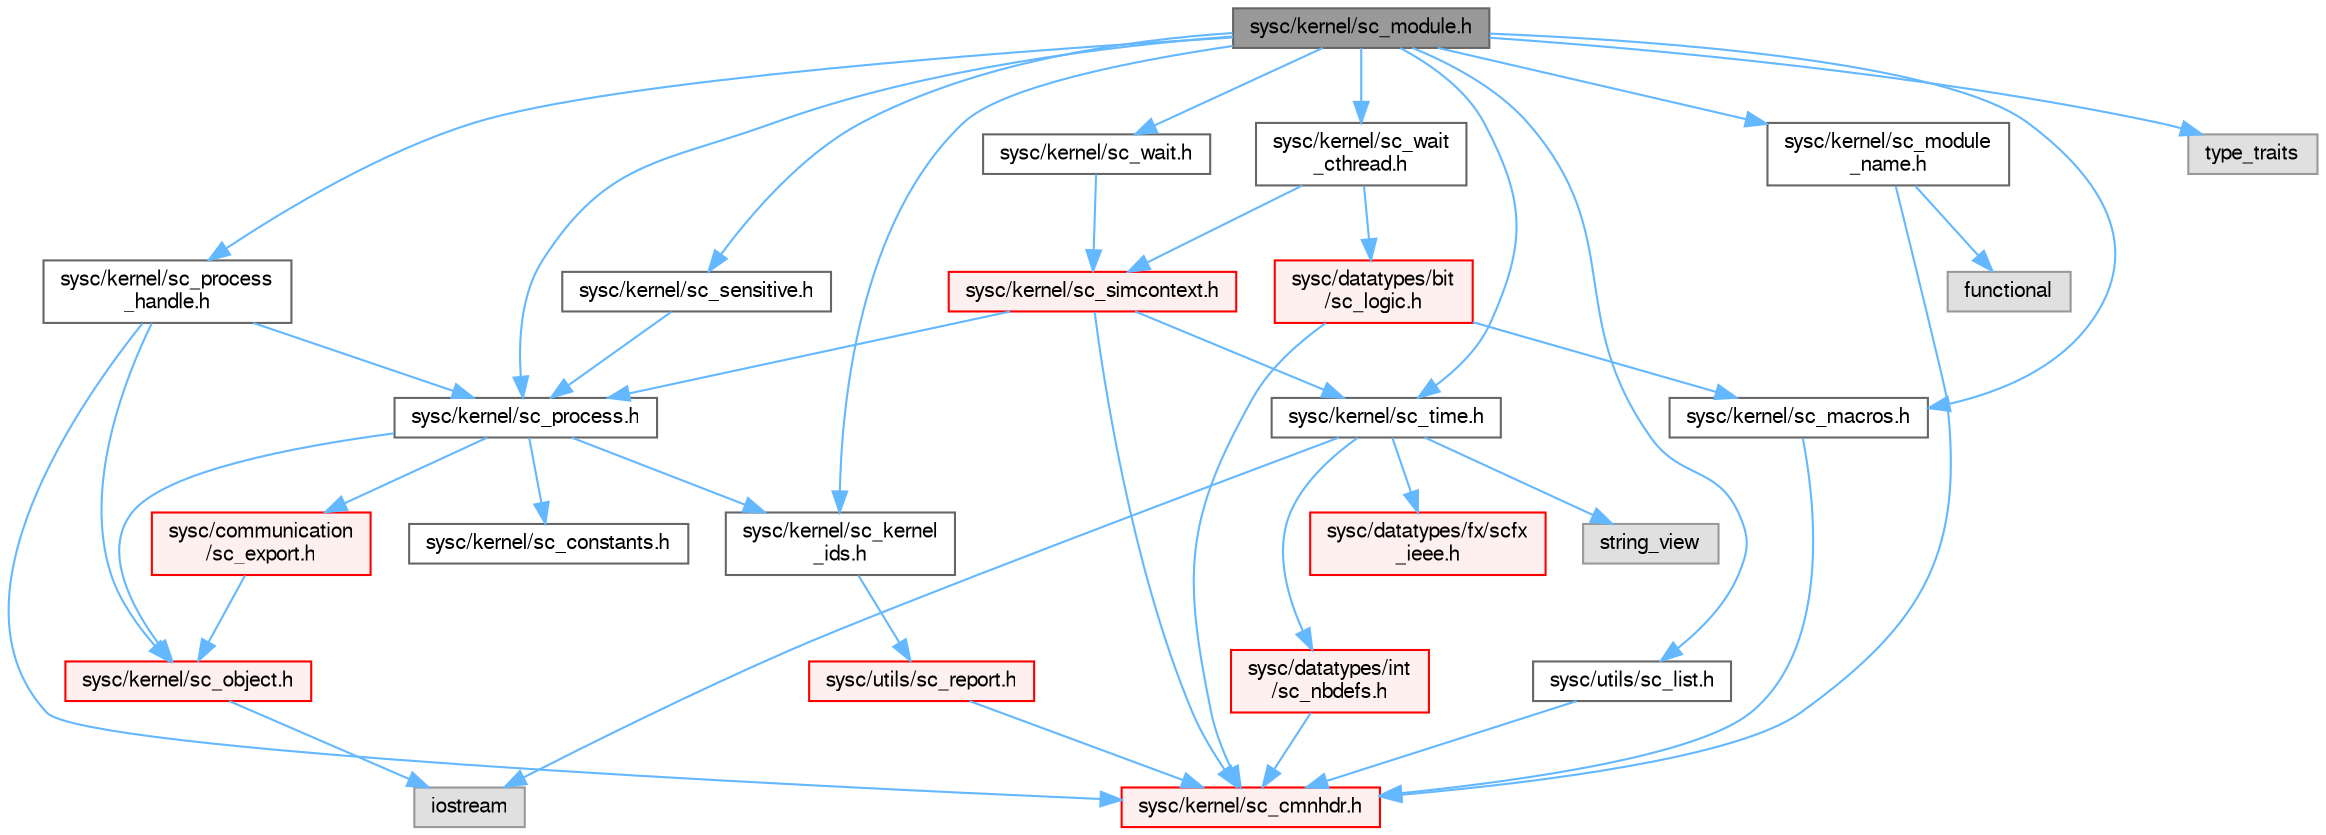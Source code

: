 digraph "sysc/kernel/sc_module.h"
{
 // LATEX_PDF_SIZE
  bgcolor="transparent";
  edge [fontname=FreeSans,fontsize=10,labelfontname=FreeSans,labelfontsize=10];
  node [fontname=FreeSans,fontsize=10,shape=box,height=0.2,width=0.4];
  Node1 [id="Node000001",label="sysc/kernel/sc_module.h",height=0.2,width=0.4,color="gray40", fillcolor="grey60", style="filled", fontcolor="black",tooltip=" "];
  Node1 -> Node2 [id="edge1_Node000001_Node000002",color="steelblue1",style="solid",tooltip=" "];
  Node2 [id="Node000002",label="sysc/kernel/sc_kernel\l_ids.h",height=0.2,width=0.4,color="grey40", fillcolor="white", style="filled",URL="$a00386.html",tooltip=" "];
  Node2 -> Node3 [id="edge2_Node000002_Node000003",color="steelblue1",style="solid",tooltip=" "];
  Node3 [id="Node000003",label="sysc/utils/sc_report.h",height=0.2,width=0.4,color="red", fillcolor="#FFF0F0", style="filled",URL="$a00212.html",tooltip=" "];
  Node3 -> Node6 [id="edge3_Node000003_Node000006",color="steelblue1",style="solid",tooltip=" "];
  Node6 [id="Node000006",label="sysc/kernel/sc_cmnhdr.h",height=0.2,width=0.4,color="red", fillcolor="#FFF0F0", style="filled",URL="$a00428.html",tooltip=" "];
  Node1 -> Node12 [id="edge4_Node000001_Node000012",color="steelblue1",style="solid",tooltip=" "];
  Node12 [id="Node000012",label="sysc/kernel/sc_macros.h",height=0.2,width=0.4,color="grey40", fillcolor="white", style="filled",URL="$a00374.html",tooltip=" "];
  Node12 -> Node6 [id="edge5_Node000012_Node000006",color="steelblue1",style="solid",tooltip=" "];
  Node1 -> Node13 [id="edge6_Node000001_Node000013",color="steelblue1",style="solid",tooltip=" "];
  Node13 [id="Node000013",label="sysc/kernel/sc_module\l_name.h",height=0.2,width=0.4,color="grey40", fillcolor="white", style="filled",URL="$a00371.html",tooltip=" "];
  Node13 -> Node6 [id="edge7_Node000013_Node000006",color="steelblue1",style="solid",tooltip=" "];
  Node13 -> Node14 [id="edge8_Node000013_Node000014",color="steelblue1",style="solid",tooltip=" "];
  Node14 [id="Node000014",label="functional",height=0.2,width=0.4,color="grey60", fillcolor="#E0E0E0", style="filled",tooltip=" "];
  Node1 -> Node15 [id="edge9_Node000001_Node000015",color="steelblue1",style="solid",tooltip=" "];
  Node15 [id="Node000015",label="sysc/kernel/sc_process.h",height=0.2,width=0.4,color="grey40", fillcolor="white", style="filled",URL="$a00437.html",tooltip=" "];
  Node15 -> Node16 [id="edge10_Node000015_Node000016",color="steelblue1",style="solid",tooltip=" "];
  Node16 [id="Node000016",label="sysc/kernel/sc_constants.h",height=0.2,width=0.4,color="grey40", fillcolor="white", style="filled",URL="$a00401.html",tooltip=" "];
  Node15 -> Node17 [id="edge11_Node000015_Node000017",color="steelblue1",style="solid",tooltip=" "];
  Node17 [id="Node000017",label="sysc/kernel/sc_object.h",height=0.2,width=0.4,color="red", fillcolor="#FFF0F0", style="filled",URL="$a00380.html",tooltip=" "];
  Node17 -> Node19 [id="edge12_Node000017_Node000019",color="steelblue1",style="solid",tooltip=" "];
  Node19 [id="Node000019",label="iostream",height=0.2,width=0.4,color="grey60", fillcolor="#E0E0E0", style="filled",tooltip=" "];
  Node15 -> Node2 [id="edge13_Node000015_Node000002",color="steelblue1",style="solid",tooltip=" "];
  Node15 -> Node20 [id="edge14_Node000015_Node000020",color="steelblue1",style="solid",tooltip=" "];
  Node20 [id="Node000020",label="sysc/communication\l/sc_export.h",height=0.2,width=0.4,color="red", fillcolor="#FFF0F0", style="filled",URL="$a00317.html",tooltip=" "];
  Node20 -> Node17 [id="edge15_Node000020_Node000017",color="steelblue1",style="solid",tooltip=" "];
  Node1 -> Node24 [id="edge16_Node000001_Node000024",color="steelblue1",style="solid",tooltip=" "];
  Node24 [id="Node000024",label="sysc/kernel/sc_process\l_handle.h",height=0.2,width=0.4,color="grey40", fillcolor="white", style="filled",URL="$a00329.html",tooltip=" "];
  Node24 -> Node6 [id="edge17_Node000024_Node000006",color="steelblue1",style="solid",tooltip=" "];
  Node24 -> Node17 [id="edge18_Node000024_Node000017",color="steelblue1",style="solid",tooltip=" "];
  Node24 -> Node15 [id="edge19_Node000024_Node000015",color="steelblue1",style="solid",tooltip=" "];
  Node1 -> Node25 [id="edge20_Node000001_Node000025",color="steelblue1",style="solid",tooltip=" "];
  Node25 [id="Node000025",label="sysc/kernel/sc_sensitive.h",height=0.2,width=0.4,color="grey40", fillcolor="white", style="filled",URL="$a00419.html",tooltip=" "];
  Node25 -> Node15 [id="edge21_Node000025_Node000015",color="steelblue1",style="solid",tooltip=" "];
  Node1 -> Node26 [id="edge22_Node000001_Node000026",color="steelblue1",style="solid",tooltip=" "];
  Node26 [id="Node000026",label="sysc/kernel/sc_time.h",height=0.2,width=0.4,color="grey40", fillcolor="white", style="filled",URL="$a00365.html",tooltip=" "];
  Node26 -> Node27 [id="edge23_Node000026_Node000027",color="steelblue1",style="solid",tooltip=" "];
  Node27 [id="Node000027",label="sysc/datatypes/int\l/sc_nbdefs.h",height=0.2,width=0.4,color="red", fillcolor="#FFF0F0", style="filled",URL="$a00140.html",tooltip=" "];
  Node27 -> Node6 [id="edge24_Node000027_Node000006",color="steelblue1",style="solid",tooltip=" "];
  Node26 -> Node36 [id="edge25_Node000026_Node000036",color="steelblue1",style="solid",tooltip=" "];
  Node36 [id="Node000036",label="sysc/datatypes/fx/scfx\l_ieee.h",height=0.2,width=0.4,color="red", fillcolor="#FFF0F0", style="filled",URL="$a00110.html",tooltip=" "];
  Node26 -> Node19 [id="edge26_Node000026_Node000019",color="steelblue1",style="solid",tooltip=" "];
  Node26 -> Node45 [id="edge27_Node000026_Node000045",color="steelblue1",style="solid",tooltip=" "];
  Node45 [id="Node000045",label="string_view",height=0.2,width=0.4,color="grey60", fillcolor="#E0E0E0", style="filled",tooltip=" "];
  Node1 -> Node46 [id="edge28_Node000001_Node000046",color="steelblue1",style="solid",tooltip=" "];
  Node46 [id="Node000046",label="sysc/kernel/sc_wait.h",height=0.2,width=0.4,color="grey40", fillcolor="white", style="filled",URL="$a00332.html",tooltip=" "];
  Node46 -> Node47 [id="edge29_Node000046_Node000047",color="steelblue1",style="solid",tooltip=" "];
  Node47 [id="Node000047",label="sysc/kernel/sc_simcontext.h",height=0.2,width=0.4,color="red", fillcolor="#FFF0F0", style="filled",URL="$a00377.html",tooltip=" "];
  Node47 -> Node6 [id="edge30_Node000047_Node000006",color="steelblue1",style="solid",tooltip=" "];
  Node47 -> Node15 [id="edge31_Node000047_Node000015",color="steelblue1",style="solid",tooltip=" "];
  Node47 -> Node26 [id="edge32_Node000047_Node000026",color="steelblue1",style="solid",tooltip=" "];
  Node1 -> Node56 [id="edge33_Node000001_Node000056",color="steelblue1",style="solid",tooltip=" "];
  Node56 [id="Node000056",label="sysc/kernel/sc_wait\l_cthread.h",height=0.2,width=0.4,color="grey40", fillcolor="white", style="filled",URL="$a00389.html",tooltip=" "];
  Node56 -> Node47 [id="edge34_Node000056_Node000047",color="steelblue1",style="solid",tooltip=" "];
  Node56 -> Node57 [id="edge35_Node000056_Node000057",color="steelblue1",style="solid",tooltip=" "];
  Node57 [id="Node000057",label="sysc/datatypes/bit\l/sc_logic.h",height=0.2,width=0.4,color="red", fillcolor="#FFF0F0", style="filled",URL="$a00035.html",tooltip=" "];
  Node57 -> Node6 [id="edge36_Node000057_Node000006",color="steelblue1",style="solid",tooltip=" "];
  Node57 -> Node12 [id="edge37_Node000057_Node000012",color="steelblue1",style="solid",tooltip=" "];
  Node1 -> Node60 [id="edge38_Node000001_Node000060",color="steelblue1",style="solid",tooltip=" "];
  Node60 [id="Node000060",label="sysc/utils/sc_list.h",height=0.2,width=0.4,color="grey40", fillcolor="white", style="filled",URL="$a00233.html",tooltip=" "];
  Node60 -> Node6 [id="edge39_Node000060_Node000006",color="steelblue1",style="solid",tooltip=" "];
  Node1 -> Node61 [id="edge40_Node000001_Node000061",color="steelblue1",style="solid",tooltip=" "];
  Node61 [id="Node000061",label="type_traits",height=0.2,width=0.4,color="grey60", fillcolor="#E0E0E0", style="filled",tooltip=" "];
}
